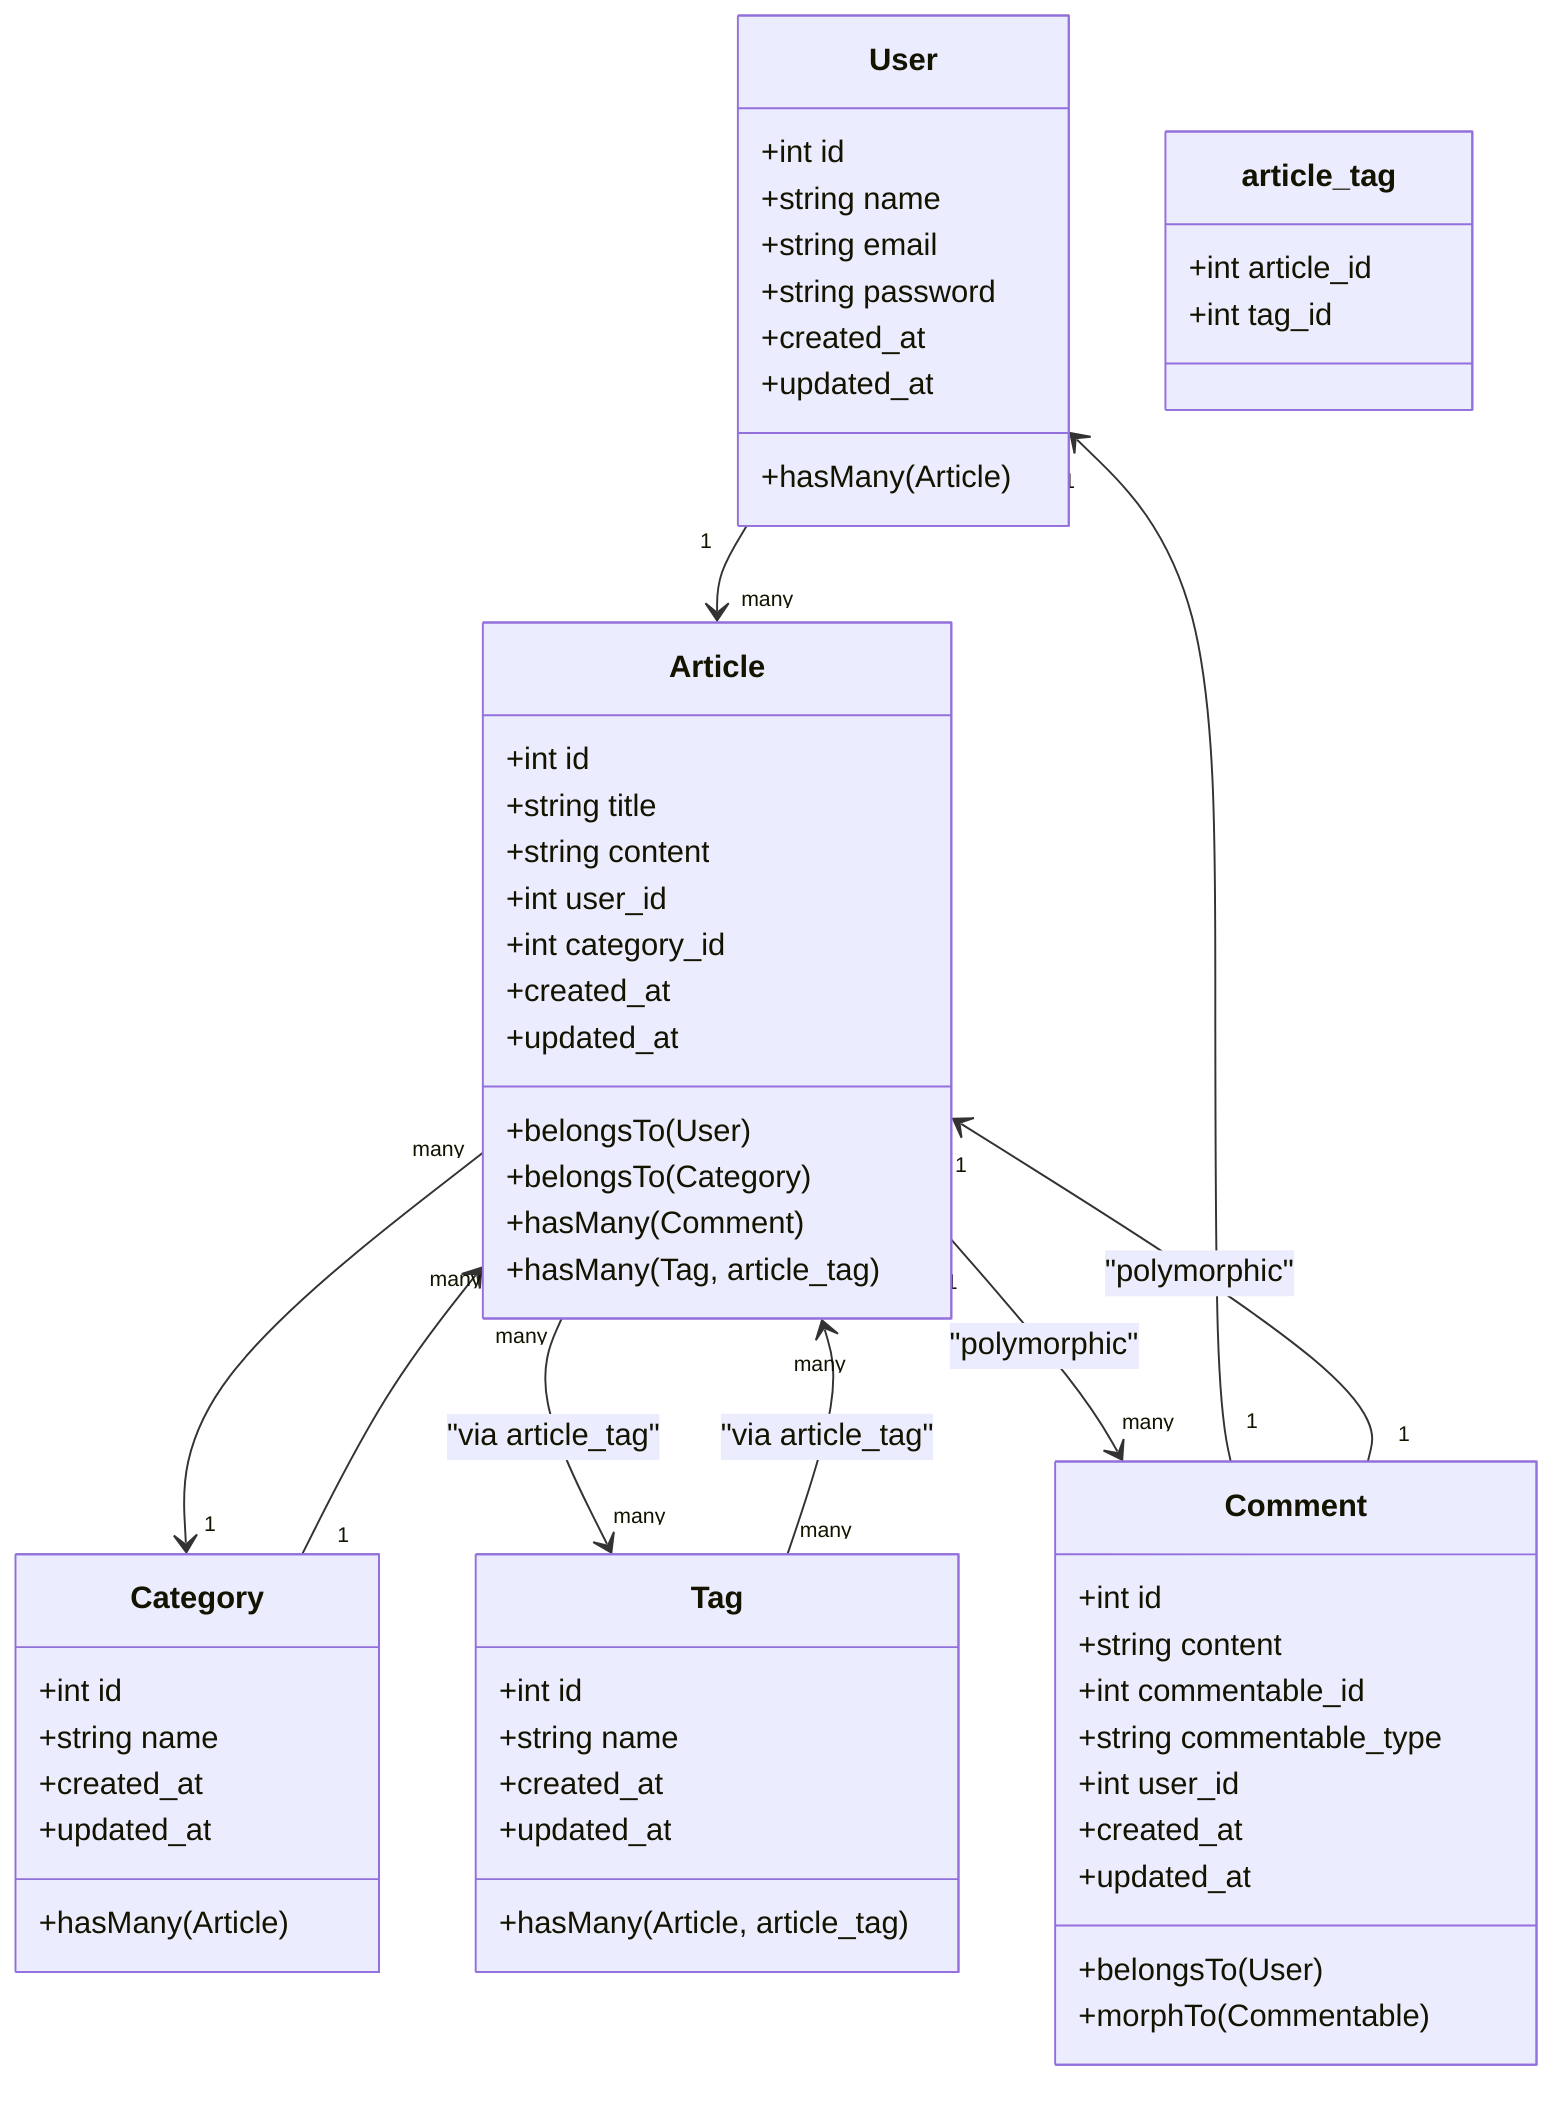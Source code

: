 classDiagram
    class User {
        +int id
        +string name
        +string email
        +string password
        +created_at
        +updated_at
        +hasMany(Article)
    }

    class Article {
        +int id
        +string title
        +string content
        +int user_id
        +int category_id
        +created_at
        +updated_at
        +belongsTo(User)
        +belongsTo(Category)
        +hasMany(Comment)
        +hasMany(Tag, article_tag)
    }

    class Category {
        +int id
        +string name
        +created_at
        +updated_at
        +hasMany(Article)
    }

    class Tag {
        +int id
        +string name
        +created_at
        +updated_at
        +hasMany(Article, article_tag)
    }

    class Comment {
        +int id
        +string content
        +int commentable_id
        +string commentable_type
        +int user_id
        +created_at
        +updated_at
        +belongsTo(User)
        +morphTo(Commentable)
    }

    class article_tag {
        +int article_id
        +int tag_id
    }

    User "1" --> "many" Article
    Article "many" --> "1" Category
    Article "many" --> "many" Tag : "via article_tag"
    Article "1" --> "many" Comment : "polymorphic"
    Tag "many" --> "many" Article : "via article_tag"
    Category "1" --> "many" Article
    Comment "1" --> "1" User
    Comment "1" --> "1" Article : "polymorphic"